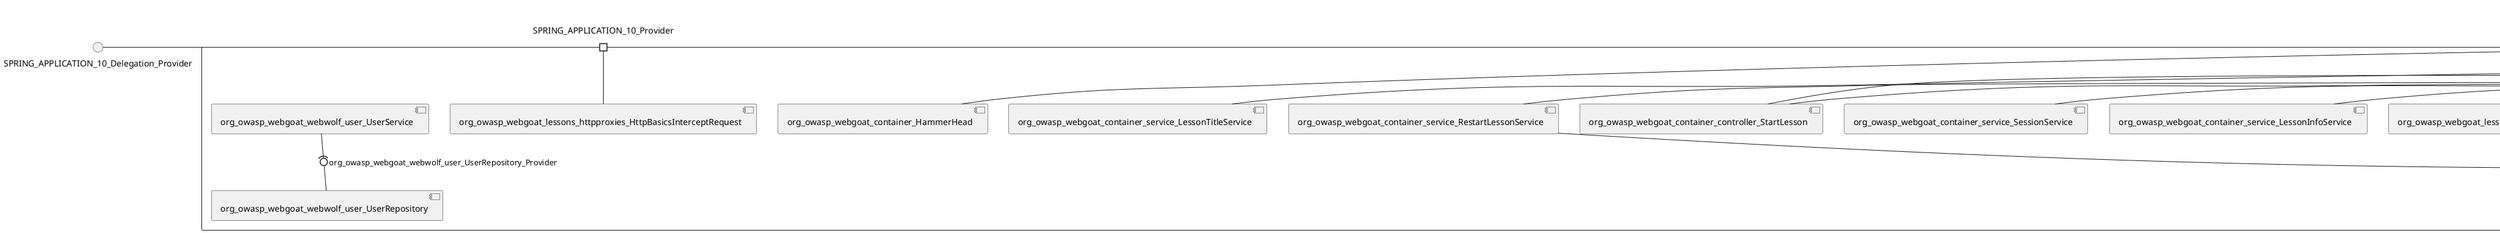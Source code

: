 @startuml
skinparam fixCircleLabelOverlapping true
skinparam componentStyle uml2
() SPRING_APPLICATION_10_Delegation_Provider
() SPRING_APPLICATION_11_Delegation_Provider
() SPRING_APPLICATION_12_Delegation_Provider
() SPRING_APPLICATION_13_Delegation_Provider
() SPRING_APPLICATION_14_Delegation_Provider
() SPRING_APPLICATION_15_Delegation_Provider
() SPRING_APPLICATION_16_Delegation_Provider
() SPRING_APPLICATION_2_Delegation_Provider
() SPRING_APPLICATION_3_Delegation_Provider
() SPRING_APPLICATION_4_Delegation_Provider
() SPRING_APPLICATION_5_Delegation_Provider
() SPRING_APPLICATION_6_Delegation_Provider
() SPRING_APPLICATION_7_Delegation_Provider
() SPRING_APPLICATION_8_Delegation_Provider
() SPRING_APPLICATION_9_Delegation_Provider
() SPRING_APPLICATION_BypassRestrictions_FieldRestrictions_POST_Delegation_Provider
() SPRING_APPLICATION_BypassRestrictions_frontendValidation_POST_Delegation_Provider
() SPRING_APPLICATION_ChromeDevTools_dummy_POST_Delegation_Provider
() SPRING_APPLICATION_ChromeDevTools_network_POST_Delegation_Provider
() SPRING_APPLICATION_CrossSiteScriptingStored_stored_xss_POST_Delegation_Provider
() SPRING_APPLICATION_CrossSiteScriptingStored_stored_xss_follow_up_POST_Delegation_Provider
() SPRING_APPLICATION_CrossSiteScripting_attack1_POST_Delegation_Provider
() SPRING_APPLICATION_CrossSiteScripting_attack3_POST_Delegation_Provider
() SPRING_APPLICATION_CrossSiteScripting_attack4_POST_Delegation_Provider
() SPRING_APPLICATION_CrossSiteScripting_attack5a_GET_Delegation_Provider
() SPRING_APPLICATION_CrossSiteScripting_attack6a_POST_Delegation_Provider
() SPRING_APPLICATION_CrossSiteScripting_dom_follow_up_POST_Delegation_Provider
() SPRING_APPLICATION_CrossSiteScripting_phone_home_xss_POST_Delegation_Provider
() SPRING_APPLICATION_CrossSiteScripting_quiz_GET_POST_Delegation_Provider
() SPRING_APPLICATION_Delegation_Provider
() SPRING_APPLICATION_GET_10_Delegation_Provider
() SPRING_APPLICATION_GET_11_Delegation_Provider
() SPRING_APPLICATION_GET_2_Delegation_Provider
() SPRING_APPLICATION_GET_3_Delegation_Provider
() SPRING_APPLICATION_GET_4_Delegation_Provider
() SPRING_APPLICATION_GET_5_Delegation_Provider
() SPRING_APPLICATION_GET_6_Delegation_Provider
() SPRING_APPLICATION_GET_7_Delegation_Provider
() SPRING_APPLICATION_GET_8_Delegation_Provider
() SPRING_APPLICATION_GET_9_Delegation_Provider
() SPRING_APPLICATION_GET_Delegation_Provider
() SPRING_APPLICATION_HtmlTampering_task_POST_Delegation_Provider
() SPRING_APPLICATION_HttpBasics_attack1_POST_Delegation_Provider
() SPRING_APPLICATION_HttpBasics_attack2_POST_Delegation_Provider
() SPRING_APPLICATION_IDOR_diff_attributes_POST_Delegation_Provider
() SPRING_APPLICATION_IDOR_login_POST_Delegation_Provider
() SPRING_APPLICATION_IDOR_profile_alt_path_POST_Delegation_Provider
() SPRING_APPLICATION_InsecureDeserialization_task_POST_Delegation_Provider
() SPRING_APPLICATION_InsecureLogin_Delegation_Provider
() SPRING_APPLICATION_JWT_decode_POST_Delegation_Provider
() SPRING_APPLICATION_JWT_jku_Delegation_Provider
() SPRING_APPLICATION_JWT_kid_Delegation_Provider
() SPRING_APPLICATION_JWT_quiz_GET_POST_Delegation_Provider
() SPRING_APPLICATION_JWT_refresh_Delegation_Provider
() SPRING_APPLICATION_JWT_secret_POST_Delegation_Provider
() SPRING_APPLICATION_JWT_votings_Delegation_Provider
() SPRING_APPLICATION_LogSpoofing_log_bleeding_POST_Delegation_Provider
() SPRING_APPLICATION_LogSpoofing_log_spoofing_POST_Delegation_Provider
() SPRING_APPLICATION_POST_10_Delegation_Provider
() SPRING_APPLICATION_POST_11_Delegation_Provider
() SPRING_APPLICATION_POST_12_Delegation_Provider
() SPRING_APPLICATION_POST_13_Delegation_Provider
() SPRING_APPLICATION_POST_14_Delegation_Provider
() SPRING_APPLICATION_POST_15_Delegation_Provider
() SPRING_APPLICATION_POST_16_Delegation_Provider
() SPRING_APPLICATION_POST_17_Delegation_Provider
() SPRING_APPLICATION_POST_18_Delegation_Provider
() SPRING_APPLICATION_POST_2_Delegation_Provider
() SPRING_APPLICATION_POST_3_Delegation_Provider
() SPRING_APPLICATION_POST_4_Delegation_Provider
() SPRING_APPLICATION_POST_5_Delegation_Provider
() SPRING_APPLICATION_POST_6_Delegation_Provider
() SPRING_APPLICATION_POST_7_Delegation_Provider
() SPRING_APPLICATION_POST_8_Delegation_Provider
() SPRING_APPLICATION_POST_9_Delegation_Provider
() SPRING_APPLICATION_POST_Delegation_Provider
() SPRING_APPLICATION_PUT_Delegation_Provider
() SPRING_APPLICATION_PasswordReset_ForgotPassword_create_password_reset_link_POST_Delegation_Provider
() SPRING_APPLICATION_PasswordReset_SecurityQuestions_POST_Delegation_Provider
() SPRING_APPLICATION_PasswordReset_reset_Delegation_Provider
() SPRING_APPLICATION_PasswordReset_simple_mail_reset_POST_Delegation_Provider
() SPRING_APPLICATION_PathTraversal_profile_picture_GET_Delegation_Provider
() SPRING_APPLICATION_PathTraversal_profile_picture_fix_GET_Delegation_Provider
() SPRING_APPLICATION_PathTraversal_profile_upload_POST_Delegation_Provider
() SPRING_APPLICATION_PathTraversal_profile_upload_fix_POST_Delegation_Provider
() SPRING_APPLICATION_PathTraversal_profile_upload_remove_user_input_POST_Delegation_Provider
() SPRING_APPLICATION_PathTraversal_random_POST_Delegation_Provider
() SPRING_APPLICATION_PathTraversal_random_picture_GET_Delegation_Provider
() SPRING_APPLICATION_PathTraversal_zip_slip_Delegation_Provider
() SPRING_APPLICATION_SSRF_task1_POST_Delegation_Provider
() SPRING_APPLICATION_SSRF_task2_POST_Delegation_Provider
() SPRING_APPLICATION_SecurePasswords_assignment_POST_Delegation_Provider
() SPRING_APPLICATION_SqlInjectionAdvanced_attack6a_POST_Delegation_Provider
() SPRING_APPLICATION_SqlInjectionAdvanced_attack6b_POST_Delegation_Provider
() SPRING_APPLICATION_SqlInjectionAdvanced_challenge_Login_POST_Delegation_Provider
() SPRING_APPLICATION_SqlInjectionAdvanced_challenge_PUT_Delegation_Provider
() SPRING_APPLICATION_SqlInjectionAdvanced_quiz_GET_POST_Delegation_Provider
() SPRING_APPLICATION_SqlInjectionMitigations_attack10a_POST_Delegation_Provider
() SPRING_APPLICATION_SqlInjectionMitigations_attack10b_POST_Delegation_Provider
() SPRING_APPLICATION_SqlInjectionMitigations_attack12a_POST_Delegation_Provider
() SPRING_APPLICATION_SqlInjectionMitigations_servers_GET_Delegation_Provider
() SPRING_APPLICATION_SqlInjection_assignment5a_POST_Delegation_Provider
() SPRING_APPLICATION_SqlInjection_assignment5b_POST_Delegation_Provider
() SPRING_APPLICATION_SqlInjection_attack10_POST_Delegation_Provider
() SPRING_APPLICATION_SqlInjection_attack2_POST_Delegation_Provider
() SPRING_APPLICATION_SqlInjection_attack3_POST_Delegation_Provider
() SPRING_APPLICATION_SqlInjection_attack4_POST_Delegation_Provider
() SPRING_APPLICATION_SqlInjection_attack5_POST_Delegation_Provider
() SPRING_APPLICATION_SqlInjection_attack8_POST_Delegation_Provider
() SPRING_APPLICATION_SqlInjection_attack9_POST_Delegation_Provider
() SPRING_APPLICATION_SqlOnlyInputValidationOnKeywords_attack_POST_Delegation_Provider
() SPRING_APPLICATION_SqlOnlyInputValidation_attack_POST_Delegation_Provider
() SPRING_APPLICATION_VulnerableComponents_attack1_POST_Delegation_Provider
() SPRING_APPLICATION_WebWolf_GET_Delegation_Provider
() SPRING_APPLICATION_WebWolf_landing_Delegation_Provider
() SPRING_APPLICATION_WebWolf_mail_Delegation_Provider
() SPRING_APPLICATION_challenge_1_POST_Delegation_Provider
() SPRING_APPLICATION_challenge_5_POST_Delegation_Provider
() SPRING_APPLICATION_challenge_7_Delegation_Provider
() SPRING_APPLICATION_challenge_8_Delegation_Provider
() SPRING_APPLICATION_challenge_logo_Delegation_Provider
() SPRING_APPLICATION_cia_quiz_GET_POST_Delegation_Provider
() SPRING_APPLICATION_clientSideFiltering_attack1_POST_Delegation_Provider
() SPRING_APPLICATION_clientSideFiltering_challenge_store_coupons_GET_Delegation_Provider
() SPRING_APPLICATION_clientSideFiltering_getItForFree_POST_Delegation_Provider
() SPRING_APPLICATION_clientSideFiltering_salaries_GET_Delegation_Provider
() SPRING_APPLICATION_crypto_encoding_basic_auth_POST_Delegation_Provider
() SPRING_APPLICATION_crypto_encoding_xor_POST_Delegation_Provider
() SPRING_APPLICATION_crypto_hashing_POST_Delegation_Provider
() SPRING_APPLICATION_crypto_secure_defaults_POST_Delegation_Provider
() SPRING_APPLICATION_crypto_signing_verify_POST_Delegation_Provider
() SPRING_APPLICATION_csrf_feedback_message_POST_Delegation_Provider
() SPRING_APPLICATION_csrf_review_POST_Delegation_Provider
() SPRING_APPLICATION_files_GET_Delegation_Provider
() SPRING_APPLICATION_fileupload_POST_Delegation_Provider
() SPRING_APPLICATION_jwt_Delegation_Provider
() SPRING_APPLICATION_landing_Delegation_Provider
() SPRING_APPLICATION_lesson_template_Delegation_Provider
() SPRING_APPLICATION_login_oauth_mvc_GET_Delegation_Provider
() SPRING_APPLICATION_mail_DELETE_GET_POST_Delegation_Provider
() SPRING_APPLICATION_register_mvc_POST_Delegation_Provider
() SPRING_APPLICATION_registration_GET_Delegation_Provider
() SPRING_APPLICATION_requests_GET_Delegation_Provider
() SPRING_APPLICATION_scoreboard_data_GET_Delegation_Provider
() SPRING_APPLICATION_server_directory_GET_Delegation_Provider
() SPRING_APPLICATION_service_debug_labels_mvc_Delegation_Provider
() SPRING_APPLICATION_service_lessonoverview_mvc_Delegation_Provider
() SPRING_APPLICATION_xxe_comments_GET_Delegation_Provider
rectangle System {
[org_owasp_webgoat_container_HammerHead] [[webgoat-webgoat.repository#_vF0ank1SEe-9r4gdn3tF-Q]]
[org_owasp_webgoat_container_WebWolfRedirect] [[webgoat-webgoat.repository#_vF0ank1SEe-9r4gdn3tF-Q]]
[org_owasp_webgoat_container_controller_StartLesson] [[webgoat-webgoat.repository#_vF0ank1SEe-9r4gdn3tF-Q]]
[org_owasp_webgoat_container_controller_Welcome] [[webgoat-webgoat.repository#_vF0ank1SEe-9r4gdn3tF-Q]]
[org_owasp_webgoat_container_i18n_PluginMessages_Provider] [[webgoat-webgoat.repository#_vF0ank1SEe-9r4gdn3tF-Q]]
[org_owasp_webgoat_container_report_ReportCardController] [[webgoat-webgoat.repository#_vF0ank1SEe-9r4gdn3tF-Q]]
[org_owasp_webgoat_container_service_EnvironmentService] [[webgoat-webgoat.repository#_vF0ank1SEe-9r4gdn3tF-Q]]
[org_owasp_webgoat_container_service_HintService] [[webgoat-webgoat.repository#_vF0ank1SEe-9r4gdn3tF-Q]]
[org_owasp_webgoat_container_service_LabelDebugService] [[webgoat-webgoat.repository#_vF0ank1SEe-9r4gdn3tF-Q]]
[org_owasp_webgoat_container_service_LabelService] [[webgoat-webgoat.repository#_vF0ank1SEe-9r4gdn3tF-Q]]
[org_owasp_webgoat_container_service_LessonInfoService] [[webgoat-webgoat.repository#_vF0ank1SEe-9r4gdn3tF-Q]]
[org_owasp_webgoat_container_service_LessonMenuService] [[webgoat-webgoat.repository#_vF0ank1SEe-9r4gdn3tF-Q]]
[org_owasp_webgoat_container_service_LessonProgressService] [[webgoat-webgoat.repository#_vF0ank1SEe-9r4gdn3tF-Q]]
[org_owasp_webgoat_container_service_LessonTitleService] [[webgoat-webgoat.repository#_vF0ank1SEe-9r4gdn3tF-Q]]
[org_owasp_webgoat_container_service_RestartLessonService] [[webgoat-webgoat.repository#_vF0ank1SEe-9r4gdn3tF-Q]]
[org_owasp_webgoat_container_service_SessionService] [[webgoat-webgoat.repository#_vF0ank1SEe-9r4gdn3tF-Q]]
[org_owasp_webgoat_container_session_UserSessionData_Provider] [[webgoat-webgoat.repository#_vF0ank1SEe-9r4gdn3tF-Q]]
[org_owasp_webgoat_container_session_WebSession_Provider] [[webgoat-webgoat.repository#_vF0ank1SEe-9r4gdn3tF-Q]]
[org_owasp_webgoat_container_users_RegistrationController] [[webgoat-webgoat.repository#_vF0ank1SEe-9r4gdn3tF-Q]]
[org_owasp_webgoat_container_users_Scoreboard] [[webgoat-webgoat.repository#_vF0ank1SEe-9r4gdn3tF-Q]]
[org_owasp_webgoat_container_users_UserProgressRepository] [[webgoat-webgoat.repository#_vF0ank1SEe-9r4gdn3tF-Q]]
[org_owasp_webgoat_container_users_UserRepository] [[webgoat-webgoat.repository#_vF0ank1SEe-9r4gdn3tF-Q]]
[org_owasp_webgoat_container_users_UserService] [[webgoat-webgoat.repository#_vF0ank1SEe-9r4gdn3tF-Q]]
[org_owasp_webgoat_lessons_authbypass_VerifyAccount] [[webgoat-webgoat.repository#_vF0ank1SEe-9r4gdn3tF-Q]]
[org_owasp_webgoat_lessons_bypassrestrictions_BypassRestrictionsFieldRestrictions] [[webgoat-webgoat.repository#_vF0ank1SEe-9r4gdn3tF-Q]]
[org_owasp_webgoat_lessons_bypassrestrictions_BypassRestrictionsFrontendValidation] [[webgoat-webgoat.repository#_vF0ank1SEe-9r4gdn3tF-Q]]
[org_owasp_webgoat_lessons_challenges_FlagController] [[webgoat-webgoat.repository#_vF0ank1SEe-9r4gdn3tF-Q]]
[org_owasp_webgoat_lessons_challenges_challenge1_Assignment1] [[webgoat-webgoat.repository#_vF0ank1SEe-9r4gdn3tF-Q]]
[org_owasp_webgoat_lessons_challenges_challenge1_ImageServlet] [[webgoat-webgoat.repository#_vF0ank1SEe-9r4gdn3tF-Q]]
[org_owasp_webgoat_lessons_challenges_challenge5_Assignment5] [[webgoat-webgoat.repository#_vF0ank1SEe-9r4gdn3tF-Q]]
[org_owasp_webgoat_lessons_challenges_challenge7_Assignment7] [[webgoat-webgoat.repository#_vF0ank1SEe-9r4gdn3tF-Q]]
[org_owasp_webgoat_lessons_challenges_challenge8_Assignment8] [[webgoat-webgoat.repository#_vF0ank1SEe-9r4gdn3tF-Q]]
[org_owasp_webgoat_lessons_chromedevtools_NetworkDummy] [[webgoat-webgoat.repository#_vF0ank1SEe-9r4gdn3tF-Q]]
[org_owasp_webgoat_lessons_chromedevtools_NetworkLesson] [[webgoat-webgoat.repository#_vF0ank1SEe-9r4gdn3tF-Q]]
[org_owasp_webgoat_lessons_cia_CIAQuiz] [[webgoat-webgoat.repository#_vF0ank1SEe-9r4gdn3tF-Q]]
[org_owasp_webgoat_lessons_clientsidefiltering_ClientSideFilteringAssignment] [[webgoat-webgoat.repository#_vF0ank1SEe-9r4gdn3tF-Q]]
[org_owasp_webgoat_lessons_clientsidefiltering_ClientSideFilteringFreeAssignment] [[webgoat-webgoat.repository#_vF0ank1SEe-9r4gdn3tF-Q]]
[org_owasp_webgoat_lessons_clientsidefiltering_Salaries] [[webgoat-webgoat.repository#_vF0ank1SEe-9r4gdn3tF-Q]]
[org_owasp_webgoat_lessons_clientsidefiltering_ShopEndpoint] [[webgoat-webgoat.repository#_vF0ank1SEe-9r4gdn3tF-Q]]
[org_owasp_webgoat_lessons_cryptography_EncodingAssignment] [[webgoat-webgoat.repository#_vF0ank1SEe-9r4gdn3tF-Q]]
[org_owasp_webgoat_lessons_cryptography_HashingAssignment] [[webgoat-webgoat.repository#_vF0ank1SEe-9r4gdn3tF-Q]]
[org_owasp_webgoat_lessons_cryptography_SecureDefaultsAssignment] [[webgoat-webgoat.repository#_vF0ank1SEe-9r4gdn3tF-Q]]
[org_owasp_webgoat_lessons_cryptography_SigningAssignment] [[webgoat-webgoat.repository#_vF0ank1SEe-9r4gdn3tF-Q]]
[org_owasp_webgoat_lessons_cryptography_XOREncodingAssignment] [[webgoat-webgoat.repository#_vF0ank1SEe-9r4gdn3tF-Q]]
[org_owasp_webgoat_lessons_csrf_CSRFConfirmFlag1] [[webgoat-webgoat.repository#_vF0ank1SEe-9r4gdn3tF-Q]]
[org_owasp_webgoat_lessons_csrf_CSRFFeedback] [[webgoat-webgoat.repository#_vF0ank1SEe-9r4gdn3tF-Q]]
[org_owasp_webgoat_lessons_csrf_CSRFGetFlag] [[webgoat-webgoat.repository#_vF0ank1SEe-9r4gdn3tF-Q]]
[org_owasp_webgoat_lessons_csrf_CSRFLogin] [[webgoat-webgoat.repository#_vF0ank1SEe-9r4gdn3tF-Q]]
[org_owasp_webgoat_lessons_csrf_ForgedReviews] [[webgoat-webgoat.repository#_vF0ank1SEe-9r4gdn3tF-Q]]
[org_owasp_webgoat_lessons_csrf_ObjectMapper_Provider] [[webgoat-webgoat.repository#_vF0ank1SEe-9r4gdn3tF-Q]]
[org_owasp_webgoat_lessons_deserialization_InsecureDeserializationTask] [[webgoat-webgoat.repository#_vF0ank1SEe-9r4gdn3tF-Q]]
[org_owasp_webgoat_lessons_hijacksession_HijackSessionAssignment] [[webgoat-webgoat.repository#_vF0ank1SEe-9r4gdn3tF-Q]]
[org_owasp_webgoat_lessons_hijacksession_cas_HijackSessionAuthenticationProvider] [[webgoat-webgoat.repository#_vF0ank1SEe-9r4gdn3tF-Q]]
[org_owasp_webgoat_lessons_htmltampering_HtmlTamperingTask] [[webgoat-webgoat.repository#_vF0ank1SEe-9r4gdn3tF-Q]]
[org_owasp_webgoat_lessons_httpbasics_HttpBasicsLesson] [[webgoat-webgoat.repository#_vF0ank1SEe-9r4gdn3tF-Q]]
[org_owasp_webgoat_lessons_httpbasics_HttpBasicsQuiz] [[webgoat-webgoat.repository#_vF0ank1SEe-9r4gdn3tF-Q]]
[org_owasp_webgoat_lessons_httpproxies_HttpBasicsInterceptRequest] [[webgoat-webgoat.repository#_vF0ank1SEe-9r4gdn3tF-Q]]
[org_owasp_webgoat_lessons_idor_IDORDiffAttributes] [[webgoat-webgoat.repository#_vF0ank1SEe-9r4gdn3tF-Q]]
[org_owasp_webgoat_lessons_idor_IDOREditOtherProfile] [[webgoat-webgoat.repository#_vF0ank1SEe-9r4gdn3tF-Q]]
[org_owasp_webgoat_lessons_idor_IDORLogin] [[webgoat-webgoat.repository#_vF0ank1SEe-9r4gdn3tF-Q]]
[org_owasp_webgoat_lessons_idor_IDORViewOtherProfile] [[webgoat-webgoat.repository#_vF0ank1SEe-9r4gdn3tF-Q]]
[org_owasp_webgoat_lessons_idor_IDORViewOwnProfile] [[webgoat-webgoat.repository#_vF0ank1SEe-9r4gdn3tF-Q]]
[org_owasp_webgoat_lessons_idor_IDORViewOwnProfileAltUrl] [[webgoat-webgoat.repository#_vF0ank1SEe-9r4gdn3tF-Q]]
[org_owasp_webgoat_lessons_insecurelogin_InsecureLoginTask] [[webgoat-webgoat.repository#_vF0ank1SEe-9r4gdn3tF-Q]]
[org_owasp_webgoat_lessons_jwt_JWTDecodeEndpoint] [[webgoat-webgoat.repository#_vF0ank1SEe-9r4gdn3tF-Q]]
[org_owasp_webgoat_lessons_jwt_JWTQuiz] [[webgoat-webgoat.repository#_vF0ank1SEe-9r4gdn3tF-Q]]
[org_owasp_webgoat_lessons_jwt_JWTRefreshEndpoint] [[webgoat-webgoat.repository#_vF0ank1SEe-9r4gdn3tF-Q]]
[org_owasp_webgoat_lessons_jwt_JWTSecretKeyEndpoint] [[webgoat-webgoat.repository#_vF0ank1SEe-9r4gdn3tF-Q]]
[org_owasp_webgoat_lessons_jwt_JWTVotesEndpoint] [[webgoat-webgoat.repository#_vF0ank1SEe-9r4gdn3tF-Q]]
[org_owasp_webgoat_lessons_jwt_claimmisuse_JWTHeaderJKUEndpoint] [[webgoat-webgoat.repository#_vF0ank1SEe-9r4gdn3tF-Q]]
[org_owasp_webgoat_lessons_jwt_claimmisuse_JWTHeaderKIDEndpoint] [[webgoat-webgoat.repository#_vF0ank1SEe-9r4gdn3tF-Q]]
[org_owasp_webgoat_lessons_lessontemplate_SampleAttack] [[webgoat-webgoat.repository#_vF0ank1SEe-9r4gdn3tF-Q]]
[org_owasp_webgoat_lessons_logging_LogBleedingTask] [[webgoat-webgoat.repository#_vF0ank1SEe-9r4gdn3tF-Q]]
[org_owasp_webgoat_lessons_logging_LogSpoofingTask] [[webgoat-webgoat.repository#_vF0ank1SEe-9r4gdn3tF-Q]]
[org_owasp_webgoat_lessons_missingac_MissingFunctionACHiddenMenus] [[webgoat-webgoat.repository#_vF0ank1SEe-9r4gdn3tF-Q]]
[org_owasp_webgoat_lessons_missingac_MissingFunctionACUsers] [[webgoat-webgoat.repository#_vF0ank1SEe-9r4gdn3tF-Q]]
[org_owasp_webgoat_lessons_missingac_MissingFunctionACYourHash] [[webgoat-webgoat.repository#_vF0ank1SEe-9r4gdn3tF-Q]]
[org_owasp_webgoat_lessons_missingac_MissingFunctionACYourHashAdmin] [[webgoat-webgoat.repository#_vF0ank1SEe-9r4gdn3tF-Q]]
[org_owasp_webgoat_lessons_passwordreset_QuestionsAssignment] [[webgoat-webgoat.repository#_vF0ank1SEe-9r4gdn3tF-Q]]
[org_owasp_webgoat_lessons_passwordreset_ResetLinkAssignment] [[webgoat-webgoat.repository#_vF0ank1SEe-9r4gdn3tF-Q]]
[org_owasp_webgoat_lessons_passwordreset_ResetLinkAssignmentForgotPassword] [[webgoat-webgoat.repository#_vF0ank1SEe-9r4gdn3tF-Q]]
[org_owasp_webgoat_lessons_passwordreset_SecurityQuestionAssignment] [[webgoat-webgoat.repository#_vF0ank1SEe-9r4gdn3tF-Q]]
[org_owasp_webgoat_lessons_passwordreset_SimpleMailAssignment] [[webgoat-webgoat.repository#_vF0ank1SEe-9r4gdn3tF-Q]]
[org_owasp_webgoat_lessons_passwordreset_TriedQuestions] [[webgoat-webgoat.repository#_vF0ank1SEe-9r4gdn3tF-Q]]
[org_owasp_webgoat_lessons_pathtraversal_ProfileUpload] [[webgoat-webgoat.repository#_vF0ank1SEe-9r4gdn3tF-Q]]
[org_owasp_webgoat_lessons_pathtraversal_ProfileUploadFix] [[webgoat-webgoat.repository#_vF0ank1SEe-9r4gdn3tF-Q]]
[org_owasp_webgoat_lessons_pathtraversal_ProfileUploadRemoveUserInput] [[webgoat-webgoat.repository#_vF0ank1SEe-9r4gdn3tF-Q]]
[org_owasp_webgoat_lessons_pathtraversal_ProfileUploadRetrieval] [[webgoat-webgoat.repository#_vF0ank1SEe-9r4gdn3tF-Q]]
[org_owasp_webgoat_lessons_pathtraversal_ProfileZipSlip] [[webgoat-webgoat.repository#_vF0ank1SEe-9r4gdn3tF-Q]]
[org_owasp_webgoat_lessons_securepasswords_SecurePasswordsAssignment] [[webgoat-webgoat.repository#_vF0ank1SEe-9r4gdn3tF-Q]]
[org_owasp_webgoat_lessons_spoofcookie_SpoofCookieAssignment] [[webgoat-webgoat.repository#_vF0ank1SEe-9r4gdn3tF-Q]]
[org_owasp_webgoat_lessons_sqlinjection_advanced_SqlInjectionChallenge] [[webgoat-webgoat.repository#_vF0ank1SEe-9r4gdn3tF-Q]]
[org_owasp_webgoat_lessons_sqlinjection_advanced_SqlInjectionChallengeLogin] [[webgoat-webgoat.repository#_vF0ank1SEe-9r4gdn3tF-Q]]
[org_owasp_webgoat_lessons_sqlinjection_advanced_SqlInjectionLesson6a] [[webgoat-webgoat.repository#_vF0ank1SEe-9r4gdn3tF-Q]]
[org_owasp_webgoat_lessons_sqlinjection_advanced_SqlInjectionLesson6b] [[webgoat-webgoat.repository#_vF0ank1SEe-9r4gdn3tF-Q]]
[org_owasp_webgoat_lessons_sqlinjection_advanced_SqlInjectionQuiz] [[webgoat-webgoat.repository#_vF0ank1SEe-9r4gdn3tF-Q]]
[org_owasp_webgoat_lessons_sqlinjection_introduction_SqlInjectionLesson10] [[webgoat-webgoat.repository#_vF0ank1SEe-9r4gdn3tF-Q]]
[org_owasp_webgoat_lessons_sqlinjection_introduction_SqlInjectionLesson2] [[webgoat-webgoat.repository#_vF0ank1SEe-9r4gdn3tF-Q]]
[org_owasp_webgoat_lessons_sqlinjection_introduction_SqlInjectionLesson3] [[webgoat-webgoat.repository#_vF0ank1SEe-9r4gdn3tF-Q]]
[org_owasp_webgoat_lessons_sqlinjection_introduction_SqlInjectionLesson4] [[webgoat-webgoat.repository#_vF0ank1SEe-9r4gdn3tF-Q]]
[org_owasp_webgoat_lessons_sqlinjection_introduction_SqlInjectionLesson5] [[webgoat-webgoat.repository#_vF0ank1SEe-9r4gdn3tF-Q]]
[org_owasp_webgoat_lessons_sqlinjection_introduction_SqlInjectionLesson5a] [[webgoat-webgoat.repository#_vF0ank1SEe-9r4gdn3tF-Q]]
[org_owasp_webgoat_lessons_sqlinjection_introduction_SqlInjectionLesson5b] [[webgoat-webgoat.repository#_vF0ank1SEe-9r4gdn3tF-Q]]
[org_owasp_webgoat_lessons_sqlinjection_introduction_SqlInjectionLesson8] [[webgoat-webgoat.repository#_vF0ank1SEe-9r4gdn3tF-Q]]
[org_owasp_webgoat_lessons_sqlinjection_introduction_SqlInjectionLesson9] [[webgoat-webgoat.repository#_vF0ank1SEe-9r4gdn3tF-Q]]
[org_owasp_webgoat_lessons_sqlinjection_mitigation_Servers] [[webgoat-webgoat.repository#_vF0ank1SEe-9r4gdn3tF-Q]]
[org_owasp_webgoat_lessons_sqlinjection_mitigation_SqlInjectionLesson10a] [[webgoat-webgoat.repository#_vF0ank1SEe-9r4gdn3tF-Q]]
[org_owasp_webgoat_lessons_sqlinjection_mitigation_SqlInjectionLesson10b] [[webgoat-webgoat.repository#_vF0ank1SEe-9r4gdn3tF-Q]]
[org_owasp_webgoat_lessons_sqlinjection_mitigation_SqlInjectionLesson13] [[webgoat-webgoat.repository#_vF0ank1SEe-9r4gdn3tF-Q]]
[org_owasp_webgoat_lessons_sqlinjection_mitigation_SqlOnlyInputValidation] [[webgoat-webgoat.repository#_vF0ank1SEe-9r4gdn3tF-Q]]
[org_owasp_webgoat_lessons_sqlinjection_mitigation_SqlOnlyInputValidationOnKeywords] [[webgoat-webgoat.repository#_vF0ank1SEe-9r4gdn3tF-Q]]
[org_owasp_webgoat_lessons_ssrf_SSRFTask1] [[webgoat-webgoat.repository#_vF0ank1SEe-9r4gdn3tF-Q]]
[org_owasp_webgoat_lessons_ssrf_SSRFTask2] [[webgoat-webgoat.repository#_vF0ank1SEe-9r4gdn3tF-Q]]
[org_owasp_webgoat_lessons_vulnerablecomponents_VulnerableComponentsLesson] [[webgoat-webgoat.repository#_vF0ank1SEe-9r4gdn3tF-Q]]
[org_owasp_webgoat_lessons_webwolfintroduction_LandingAssignment] [[webgoat-webgoat.repository#_vF0ank1SEe-9r4gdn3tF-Q]]
[org_owasp_webgoat_lessons_webwolfintroduction_MailAssignment] [[webgoat-webgoat.repository#_vF0ank1SEe-9r4gdn3tF-Q]]
[org_owasp_webgoat_lessons_xss_CrossSiteScriptingLesson1] [[webgoat-webgoat.repository#_vF0ank1SEe-9r4gdn3tF-Q]]
[org_owasp_webgoat_lessons_xss_CrossSiteScriptingLesson3] [[webgoat-webgoat.repository#_vF0ank1SEe-9r4gdn3tF-Q]]
[org_owasp_webgoat_lessons_xss_CrossSiteScriptingLesson4] [[webgoat-webgoat.repository#_vF0ank1SEe-9r4gdn3tF-Q]]
[org_owasp_webgoat_lessons_xss_CrossSiteScriptingLesson5a] [[webgoat-webgoat.repository#_vF0ank1SEe-9r4gdn3tF-Q]]
[org_owasp_webgoat_lessons_xss_CrossSiteScriptingLesson6a] [[webgoat-webgoat.repository#_vF0ank1SEe-9r4gdn3tF-Q]]
[org_owasp_webgoat_lessons_xss_CrossSiteScriptingQuiz] [[webgoat-webgoat.repository#_vF0ank1SEe-9r4gdn3tF-Q]]
[org_owasp_webgoat_lessons_xss_DOMCrossSiteScripting] [[webgoat-webgoat.repository#_vF0ank1SEe-9r4gdn3tF-Q]]
[org_owasp_webgoat_lessons_xss_DOMCrossSiteScriptingVerifier] [[webgoat-webgoat.repository#_vF0ank1SEe-9r4gdn3tF-Q]]
[org_owasp_webgoat_lessons_xss_stored_StoredCrossSiteScriptingVerifier] [[webgoat-webgoat.repository#_vF0ank1SEe-9r4gdn3tF-Q]]
[org_owasp_webgoat_lessons_xss_stored_StoredXssComments] [[webgoat-webgoat.repository#_vF0ank1SEe-9r4gdn3tF-Q]]
[org_owasp_webgoat_lessons_xxe_BlindSendFileAssignment] [[webgoat-webgoat.repository#_vF0ank1SEe-9r4gdn3tF-Q]]
[org_owasp_webgoat_lessons_xxe_CommentsCache] [[webgoat-webgoat.repository#_vF0ank1SEe-9r4gdn3tF-Q]]
[org_owasp_webgoat_lessons_xxe_CommentsEndpoint] [[webgoat-webgoat.repository#_vF0ank1SEe-9r4gdn3tF-Q]]
[org_owasp_webgoat_lessons_xxe_ContentTypeAssignment] [[webgoat-webgoat.repository#_vF0ank1SEe-9r4gdn3tF-Q]]
[org_owasp_webgoat_lessons_xxe_SimpleXXE] [[webgoat-webgoat.repository#_vF0ank1SEe-9r4gdn3tF-Q]]
[org_owasp_webgoat_webwolf_FileServer] [[webgoat-webgoat.repository#_vF0ank1SEe-9r4gdn3tF-Q]]
[org_owasp_webgoat_webwolf_jwt_JWTController] [[webgoat-webgoat.repository#_vF0ank1SEe-9r4gdn3tF-Q]]
[org_owasp_webgoat_webwolf_mailbox_MailboxController] [[webgoat-webgoat.repository#_vF0ank1SEe-9r4gdn3tF-Q]]
[org_owasp_webgoat_webwolf_mailbox_MailboxRepository] [[webgoat-webgoat.repository#_vF0ank1SEe-9r4gdn3tF-Q]]
[org_owasp_webgoat_webwolf_requests_LandingPage] [[webgoat-webgoat.repository#_vF0ank1SEe-9r4gdn3tF-Q]]
[org_owasp_webgoat_webwolf_requests_Requests] [[webgoat-webgoat.repository#_vF0ank1SEe-9r4gdn3tF-Q]]
[org_owasp_webgoat_webwolf_user_UserRepository] [[webgoat-webgoat.repository#_vF0ank1SEe-9r4gdn3tF-Q]]
[org_owasp_webgoat_webwolf_user_UserService] [[webgoat-webgoat.repository#_vF0ank1SEe-9r4gdn3tF-Q]]
port SPRING_APPLICATION_10_Provider
SPRING_APPLICATION_10_Delegation_Provider - SPRING_APPLICATION_10_Provider
SPRING_APPLICATION_10_Provider - [org_owasp_webgoat_lessons_httpproxies_HttpBasicsInterceptRequest]
port SPRING_APPLICATION_11_Provider
SPRING_APPLICATION_11_Delegation_Provider - SPRING_APPLICATION_11_Provider
SPRING_APPLICATION_11_Provider - [org_owasp_webgoat_container_HammerHead]
port SPRING_APPLICATION_12_Provider
SPRING_APPLICATION_12_Delegation_Provider - SPRING_APPLICATION_12_Provider
SPRING_APPLICATION_12_Provider - [org_owasp_webgoat_lessons_jwt_JWTSecretKeyEndpoint]
port SPRING_APPLICATION_13_Provider
SPRING_APPLICATION_13_Delegation_Provider - SPRING_APPLICATION_13_Provider
SPRING_APPLICATION_13_Provider - [org_owasp_webgoat_container_service_LessonTitleService]
port SPRING_APPLICATION_14_Provider
SPRING_APPLICATION_14_Delegation_Provider - SPRING_APPLICATION_14_Provider
SPRING_APPLICATION_14_Provider - [org_owasp_webgoat_container_controller_StartLesson]
port SPRING_APPLICATION_15_Provider
SPRING_APPLICATION_15_Delegation_Provider - SPRING_APPLICATION_15_Provider
SPRING_APPLICATION_15_Provider - [org_owasp_webgoat_lessons_xxe_SimpleXXE]
port SPRING_APPLICATION_16_Provider
SPRING_APPLICATION_16_Delegation_Provider - SPRING_APPLICATION_16_Provider
SPRING_APPLICATION_16_Provider - [org_owasp_webgoat_container_service_RestartLessonService]
port SPRING_APPLICATION_2_Provider
SPRING_APPLICATION_2_Delegation_Provider - SPRING_APPLICATION_2_Provider
SPRING_APPLICATION_2_Provider - [org_owasp_webgoat_container_service_SessionService]
port SPRING_APPLICATION_3_Provider
SPRING_APPLICATION_3_Delegation_Provider - SPRING_APPLICATION_3_Provider
SPRING_APPLICATION_3_Provider - [org_owasp_webgoat_container_controller_StartLesson]
port SPRING_APPLICATION_4_Provider
SPRING_APPLICATION_4_Delegation_Provider - SPRING_APPLICATION_4_Provider
SPRING_APPLICATION_4_Provider - [org_owasp_webgoat_lessons_cryptography_HashingAssignment]
port SPRING_APPLICATION_5_Provider
SPRING_APPLICATION_5_Delegation_Provider - SPRING_APPLICATION_5_Provider
SPRING_APPLICATION_5_Provider - [org_owasp_webgoat_container_service_LessonInfoService]
port SPRING_APPLICATION_6_Provider
SPRING_APPLICATION_6_Delegation_Provider - SPRING_APPLICATION_6_Provider
SPRING_APPLICATION_6_Provider - [org_owasp_webgoat_container_service_LabelDebugService]
port SPRING_APPLICATION_7_Provider
SPRING_APPLICATION_7_Delegation_Provider - SPRING_APPLICATION_7_Provider
SPRING_APPLICATION_7_Provider - [org_owasp_webgoat_webwolf_FileServer]
port SPRING_APPLICATION_8_Provider
SPRING_APPLICATION_8_Delegation_Provider - SPRING_APPLICATION_8_Provider
SPRING_APPLICATION_8_Provider - [org_owasp_webgoat_lessons_cryptography_HashingAssignment]
port SPRING_APPLICATION_9_Provider
SPRING_APPLICATION_9_Delegation_Provider - SPRING_APPLICATION_9_Provider
SPRING_APPLICATION_9_Provider - [org_owasp_webgoat_container_service_LessonMenuService]
port SPRING_APPLICATION_BypassRestrictions_FieldRestrictions_POST_Provider
SPRING_APPLICATION_BypassRestrictions_FieldRestrictions_POST_Delegation_Provider - SPRING_APPLICATION_BypassRestrictions_FieldRestrictions_POST_Provider
SPRING_APPLICATION_BypassRestrictions_FieldRestrictions_POST_Provider - [org_owasp_webgoat_lessons_bypassrestrictions_BypassRestrictionsFieldRestrictions]
port SPRING_APPLICATION_BypassRestrictions_frontendValidation_POST_Provider
SPRING_APPLICATION_BypassRestrictions_frontendValidation_POST_Delegation_Provider - SPRING_APPLICATION_BypassRestrictions_frontendValidation_POST_Provider
SPRING_APPLICATION_BypassRestrictions_frontendValidation_POST_Provider - [org_owasp_webgoat_lessons_bypassrestrictions_BypassRestrictionsFrontendValidation]
port SPRING_APPLICATION_ChromeDevTools_dummy_POST_Provider
SPRING_APPLICATION_ChromeDevTools_dummy_POST_Delegation_Provider - SPRING_APPLICATION_ChromeDevTools_dummy_POST_Provider
SPRING_APPLICATION_ChromeDevTools_dummy_POST_Provider - [org_owasp_webgoat_lessons_chromedevtools_NetworkDummy]
port SPRING_APPLICATION_ChromeDevTools_network_POST_Provider
SPRING_APPLICATION_ChromeDevTools_network_POST_Delegation_Provider - SPRING_APPLICATION_ChromeDevTools_network_POST_Provider
SPRING_APPLICATION_ChromeDevTools_network_POST_Provider - [org_owasp_webgoat_lessons_chromedevtools_NetworkLesson]
port SPRING_APPLICATION_CrossSiteScriptingStored_stored_xss_POST_Provider
SPRING_APPLICATION_CrossSiteScriptingStored_stored_xss_POST_Delegation_Provider - SPRING_APPLICATION_CrossSiteScriptingStored_stored_xss_POST_Provider
SPRING_APPLICATION_CrossSiteScriptingStored_stored_xss_POST_Provider - [org_owasp_webgoat_lessons_xss_stored_StoredXssComments]
port SPRING_APPLICATION_CrossSiteScriptingStored_stored_xss_follow_up_POST_Provider
SPRING_APPLICATION_CrossSiteScriptingStored_stored_xss_follow_up_POST_Delegation_Provider - SPRING_APPLICATION_CrossSiteScriptingStored_stored_xss_follow_up_POST_Provider
SPRING_APPLICATION_CrossSiteScriptingStored_stored_xss_follow_up_POST_Provider - [org_owasp_webgoat_lessons_xss_stored_StoredCrossSiteScriptingVerifier]
port SPRING_APPLICATION_CrossSiteScripting_attack1_POST_Provider
SPRING_APPLICATION_CrossSiteScripting_attack1_POST_Delegation_Provider - SPRING_APPLICATION_CrossSiteScripting_attack1_POST_Provider
SPRING_APPLICATION_CrossSiteScripting_attack1_POST_Provider - [org_owasp_webgoat_lessons_xss_CrossSiteScriptingLesson1]
port SPRING_APPLICATION_CrossSiteScripting_attack3_POST_Provider
SPRING_APPLICATION_CrossSiteScripting_attack3_POST_Delegation_Provider - SPRING_APPLICATION_CrossSiteScripting_attack3_POST_Provider
SPRING_APPLICATION_CrossSiteScripting_attack3_POST_Provider - [org_owasp_webgoat_lessons_xss_CrossSiteScriptingLesson3]
port SPRING_APPLICATION_CrossSiteScripting_attack4_POST_Provider
SPRING_APPLICATION_CrossSiteScripting_attack4_POST_Delegation_Provider - SPRING_APPLICATION_CrossSiteScripting_attack4_POST_Provider
SPRING_APPLICATION_CrossSiteScripting_attack4_POST_Provider - [org_owasp_webgoat_lessons_xss_CrossSiteScriptingLesson4]
port SPRING_APPLICATION_CrossSiteScripting_attack5a_GET_Provider
SPRING_APPLICATION_CrossSiteScripting_attack5a_GET_Delegation_Provider - SPRING_APPLICATION_CrossSiteScripting_attack5a_GET_Provider
SPRING_APPLICATION_CrossSiteScripting_attack5a_GET_Provider - [org_owasp_webgoat_lessons_xss_CrossSiteScriptingLesson5a]
port SPRING_APPLICATION_CrossSiteScripting_attack6a_POST_Provider
SPRING_APPLICATION_CrossSiteScripting_attack6a_POST_Delegation_Provider - SPRING_APPLICATION_CrossSiteScripting_attack6a_POST_Provider
SPRING_APPLICATION_CrossSiteScripting_attack6a_POST_Provider - [org_owasp_webgoat_lessons_xss_CrossSiteScriptingLesson6a]
port SPRING_APPLICATION_CrossSiteScripting_dom_follow_up_POST_Provider
SPRING_APPLICATION_CrossSiteScripting_dom_follow_up_POST_Delegation_Provider - SPRING_APPLICATION_CrossSiteScripting_dom_follow_up_POST_Provider
SPRING_APPLICATION_CrossSiteScripting_dom_follow_up_POST_Provider - [org_owasp_webgoat_lessons_xss_DOMCrossSiteScriptingVerifier]
port SPRING_APPLICATION_CrossSiteScripting_phone_home_xss_POST_Provider
SPRING_APPLICATION_CrossSiteScripting_phone_home_xss_POST_Delegation_Provider - SPRING_APPLICATION_CrossSiteScripting_phone_home_xss_POST_Provider
SPRING_APPLICATION_CrossSiteScripting_phone_home_xss_POST_Provider - [org_owasp_webgoat_lessons_xss_DOMCrossSiteScripting]
port SPRING_APPLICATION_CrossSiteScripting_quiz_GET_POST_Provider
SPRING_APPLICATION_CrossSiteScripting_quiz_GET_POST_Delegation_Provider - SPRING_APPLICATION_CrossSiteScripting_quiz_GET_POST_Provider
SPRING_APPLICATION_CrossSiteScripting_quiz_GET_POST_Provider - [org_owasp_webgoat_lessons_xss_CrossSiteScriptingQuiz]
port SPRING_APPLICATION_Provider
SPRING_APPLICATION_Delegation_Provider - SPRING_APPLICATION_Provider
SPRING_APPLICATION_Provider - [org_owasp_webgoat_lessons_cryptography_SigningAssignment]
port SPRING_APPLICATION_GET_10_Provider
SPRING_APPLICATION_GET_10_Delegation_Provider - SPRING_APPLICATION_GET_10_Provider
SPRING_APPLICATION_GET_10_Provider - [org_owasp_webgoat_lessons_csrf_ForgedReviews]
port SPRING_APPLICATION_GET_11_Provider
SPRING_APPLICATION_GET_11_Delegation_Provider - SPRING_APPLICATION_GET_11_Provider
SPRING_APPLICATION_GET_11_Provider - [org_owasp_webgoat_container_controller_Welcome]
port SPRING_APPLICATION_GET_2_Provider
SPRING_APPLICATION_GET_2_Delegation_Provider - SPRING_APPLICATION_GET_2_Provider
SPRING_APPLICATION_GET_2_Provider - [org_owasp_webgoat_lessons_cryptography_EncodingAssignment]
port SPRING_APPLICATION_GET_3_Provider
SPRING_APPLICATION_GET_3_Delegation_Provider - SPRING_APPLICATION_GET_3_Provider
SPRING_APPLICATION_GET_3_Provider - [org_owasp_webgoat_container_service_LabelService]
port SPRING_APPLICATION_GET_4_Provider
SPRING_APPLICATION_GET_4_Delegation_Provider - SPRING_APPLICATION_GET_4_Provider
SPRING_APPLICATION_GET_4_Provider - [org_owasp_webgoat_lessons_xss_stored_StoredXssComments]
port SPRING_APPLICATION_GET_5_Provider
SPRING_APPLICATION_GET_5_Delegation_Provider - SPRING_APPLICATION_GET_5_Provider
SPRING_APPLICATION_GET_5_Provider - [org_owasp_webgoat_container_report_ReportCardController]
port SPRING_APPLICATION_GET_6_Provider
SPRING_APPLICATION_GET_6_Delegation_Provider - SPRING_APPLICATION_GET_6_Provider
SPRING_APPLICATION_GET_6_Provider - [org_owasp_webgoat_container_service_HintService]
port SPRING_APPLICATION_GET_7_Provider
SPRING_APPLICATION_GET_7_Delegation_Provider - SPRING_APPLICATION_GET_7_Provider
SPRING_APPLICATION_GET_7_Provider - [org_owasp_webgoat_lessons_idor_IDORViewOtherProfile]
port SPRING_APPLICATION_GET_8_Provider
SPRING_APPLICATION_GET_8_Delegation_Provider - SPRING_APPLICATION_GET_8_Provider
SPRING_APPLICATION_GET_8_Provider - [org_owasp_webgoat_lessons_missingac_MissingFunctionACUsers]
port SPRING_APPLICATION_GET_9_Provider
SPRING_APPLICATION_GET_9_Delegation_Provider - SPRING_APPLICATION_GET_9_Provider
SPRING_APPLICATION_GET_9_Provider - [org_owasp_webgoat_lessons_spoofcookie_SpoofCookieAssignment]
port SPRING_APPLICATION_GET_Provider
SPRING_APPLICATION_GET_Delegation_Provider - SPRING_APPLICATION_GET_Provider
SPRING_APPLICATION_GET_Provider - [org_owasp_webgoat_lessons_idor_IDORViewOwnProfile]
port SPRING_APPLICATION_HtmlTampering_task_POST_Provider
SPRING_APPLICATION_HtmlTampering_task_POST_Delegation_Provider - SPRING_APPLICATION_HtmlTampering_task_POST_Provider
SPRING_APPLICATION_HtmlTampering_task_POST_Provider - [org_owasp_webgoat_lessons_htmltampering_HtmlTamperingTask]
port SPRING_APPLICATION_HttpBasics_attack1_POST_Provider
SPRING_APPLICATION_HttpBasics_attack1_POST_Delegation_Provider - SPRING_APPLICATION_HttpBasics_attack1_POST_Provider
SPRING_APPLICATION_HttpBasics_attack1_POST_Provider - [org_owasp_webgoat_lessons_httpbasics_HttpBasicsLesson]
port SPRING_APPLICATION_HttpBasics_attack2_POST_Provider
SPRING_APPLICATION_HttpBasics_attack2_POST_Delegation_Provider - SPRING_APPLICATION_HttpBasics_attack2_POST_Provider
SPRING_APPLICATION_HttpBasics_attack2_POST_Provider - [org_owasp_webgoat_lessons_httpbasics_HttpBasicsQuiz]
port SPRING_APPLICATION_IDOR_diff_attributes_POST_Provider
SPRING_APPLICATION_IDOR_diff_attributes_POST_Delegation_Provider - SPRING_APPLICATION_IDOR_diff_attributes_POST_Provider
SPRING_APPLICATION_IDOR_diff_attributes_POST_Provider - [org_owasp_webgoat_lessons_idor_IDORDiffAttributes]
port SPRING_APPLICATION_IDOR_login_POST_Provider
SPRING_APPLICATION_IDOR_login_POST_Delegation_Provider - SPRING_APPLICATION_IDOR_login_POST_Provider
SPRING_APPLICATION_IDOR_login_POST_Provider - [org_owasp_webgoat_lessons_idor_IDORLogin]
port SPRING_APPLICATION_IDOR_profile_alt_path_POST_Provider
SPRING_APPLICATION_IDOR_profile_alt_path_POST_Delegation_Provider - SPRING_APPLICATION_IDOR_profile_alt_path_POST_Provider
SPRING_APPLICATION_IDOR_profile_alt_path_POST_Provider - [org_owasp_webgoat_lessons_idor_IDORViewOwnProfileAltUrl]
port SPRING_APPLICATION_InsecureDeserialization_task_POST_Provider
SPRING_APPLICATION_InsecureDeserialization_task_POST_Delegation_Provider - SPRING_APPLICATION_InsecureDeserialization_task_POST_Provider
SPRING_APPLICATION_InsecureDeserialization_task_POST_Provider - [org_owasp_webgoat_lessons_deserialization_InsecureDeserializationTask]
port SPRING_APPLICATION_InsecureLogin_Provider
SPRING_APPLICATION_InsecureLogin_Delegation_Provider - SPRING_APPLICATION_InsecureLogin_Provider
SPRING_APPLICATION_InsecureLogin_Provider - [org_owasp_webgoat_lessons_insecurelogin_InsecureLoginTask]
port SPRING_APPLICATION_JWT_decode_POST_Provider
SPRING_APPLICATION_JWT_decode_POST_Delegation_Provider - SPRING_APPLICATION_JWT_decode_POST_Provider
SPRING_APPLICATION_JWT_decode_POST_Provider - [org_owasp_webgoat_lessons_jwt_JWTDecodeEndpoint]
port SPRING_APPLICATION_JWT_jku_Provider
SPRING_APPLICATION_JWT_jku_Delegation_Provider - SPRING_APPLICATION_JWT_jku_Provider
SPRING_APPLICATION_JWT_jku_Provider - [org_owasp_webgoat_lessons_jwt_claimmisuse_JWTHeaderJKUEndpoint]
port SPRING_APPLICATION_JWT_kid_Provider
SPRING_APPLICATION_JWT_kid_Delegation_Provider - SPRING_APPLICATION_JWT_kid_Provider
SPRING_APPLICATION_JWT_kid_Provider - [org_owasp_webgoat_lessons_jwt_claimmisuse_JWTHeaderKIDEndpoint]
port SPRING_APPLICATION_JWT_quiz_GET_POST_Provider
SPRING_APPLICATION_JWT_quiz_GET_POST_Delegation_Provider - SPRING_APPLICATION_JWT_quiz_GET_POST_Provider
SPRING_APPLICATION_JWT_quiz_GET_POST_Provider - [org_owasp_webgoat_lessons_jwt_JWTQuiz]
port SPRING_APPLICATION_JWT_refresh_Provider
SPRING_APPLICATION_JWT_refresh_Delegation_Provider - SPRING_APPLICATION_JWT_refresh_Provider
SPRING_APPLICATION_JWT_refresh_Provider - [org_owasp_webgoat_lessons_jwt_JWTRefreshEndpoint]
port SPRING_APPLICATION_JWT_secret_POST_Provider
SPRING_APPLICATION_JWT_secret_POST_Delegation_Provider - SPRING_APPLICATION_JWT_secret_POST_Provider
SPRING_APPLICATION_JWT_secret_POST_Provider - [org_owasp_webgoat_lessons_jwt_JWTSecretKeyEndpoint]
port SPRING_APPLICATION_JWT_votings_Provider
SPRING_APPLICATION_JWT_votings_Delegation_Provider - SPRING_APPLICATION_JWT_votings_Provider
SPRING_APPLICATION_JWT_votings_Provider - [org_owasp_webgoat_lessons_jwt_JWTVotesEndpoint]
port SPRING_APPLICATION_LogSpoofing_log_bleeding_POST_Provider
SPRING_APPLICATION_LogSpoofing_log_bleeding_POST_Delegation_Provider - SPRING_APPLICATION_LogSpoofing_log_bleeding_POST_Provider
SPRING_APPLICATION_LogSpoofing_log_bleeding_POST_Provider - [org_owasp_webgoat_lessons_logging_LogBleedingTask]
port SPRING_APPLICATION_LogSpoofing_log_spoofing_POST_Provider
SPRING_APPLICATION_LogSpoofing_log_spoofing_POST_Delegation_Provider - SPRING_APPLICATION_LogSpoofing_log_spoofing_POST_Provider
SPRING_APPLICATION_LogSpoofing_log_spoofing_POST_Provider - [org_owasp_webgoat_lessons_logging_LogSpoofingTask]
port SPRING_APPLICATION_POST_10_Provider
SPRING_APPLICATION_POST_10_Delegation_Provider - SPRING_APPLICATION_POST_10_Provider
SPRING_APPLICATION_POST_10_Provider - [org_owasp_webgoat_lessons_csrf_CSRFLogin]
port SPRING_APPLICATION_POST_11_Provider
SPRING_APPLICATION_POST_11_Delegation_Provider - SPRING_APPLICATION_POST_11_Provider
SPRING_APPLICATION_POST_11_Provider - [org_owasp_webgoat_lessons_challenges_FlagController]
port SPRING_APPLICATION_POST_12_Provider
SPRING_APPLICATION_POST_12_Delegation_Provider - SPRING_APPLICATION_POST_12_Provider
SPRING_APPLICATION_POST_12_Provider - [org_owasp_webgoat_lessons_csrf_CSRFGetFlag]
port SPRING_APPLICATION_POST_13_Provider
SPRING_APPLICATION_POST_13_Delegation_Provider - SPRING_APPLICATION_POST_13_Provider
SPRING_APPLICATION_POST_13_Provider - [org_owasp_webgoat_lessons_hijacksession_HijackSessionAssignment]
port SPRING_APPLICATION_POST_14_Provider
SPRING_APPLICATION_POST_14_Delegation_Provider - SPRING_APPLICATION_POST_14_Provider
SPRING_APPLICATION_POST_14_Provider - [org_owasp_webgoat_lessons_csrf_CSRFFeedback]
port SPRING_APPLICATION_POST_15_Provider
SPRING_APPLICATION_POST_15_Delegation_Provider - SPRING_APPLICATION_POST_15_Provider
SPRING_APPLICATION_POST_15_Provider - [org_owasp_webgoat_lessons_authbypass_VerifyAccount]
port SPRING_APPLICATION_POST_16_Provider
SPRING_APPLICATION_POST_16_Delegation_Provider - SPRING_APPLICATION_POST_16_Provider
SPRING_APPLICATION_POST_16_Provider - [org_owasp_webgoat_lessons_spoofcookie_SpoofCookieAssignment]
port SPRING_APPLICATION_POST_17_Provider
SPRING_APPLICATION_POST_17_Delegation_Provider - SPRING_APPLICATION_POST_17_Provider
SPRING_APPLICATION_POST_17_Provider - [org_owasp_webgoat_lessons_xxe_BlindSendFileAssignment]
port SPRING_APPLICATION_POST_18_Provider
SPRING_APPLICATION_POST_18_Delegation_Provider - SPRING_APPLICATION_POST_18_Provider
SPRING_APPLICATION_POST_18_Provider - [org_owasp_webgoat_lessons_xxe_SimpleXXE]
port SPRING_APPLICATION_POST_2_Provider
SPRING_APPLICATION_POST_2_Delegation_Provider - SPRING_APPLICATION_POST_2_Provider
SPRING_APPLICATION_POST_2_Provider - [org_owasp_webgoat_lessons_xxe_ContentTypeAssignment]
port SPRING_APPLICATION_POST_3_Provider
SPRING_APPLICATION_POST_3_Delegation_Provider - SPRING_APPLICATION_POST_3_Provider
SPRING_APPLICATION_POST_3_Provider - [org_owasp_webgoat_lessons_chromedevtools_NetworkLesson]
port SPRING_APPLICATION_POST_4_Provider
SPRING_APPLICATION_POST_4_Delegation_Provider - SPRING_APPLICATION_POST_4_Provider
SPRING_APPLICATION_POST_4_Provider - [org_owasp_webgoat_lessons_passwordreset_QuestionsAssignment]
port SPRING_APPLICATION_POST_5_Provider
SPRING_APPLICATION_POST_5_Delegation_Provider - SPRING_APPLICATION_POST_5_Provider
SPRING_APPLICATION_POST_5_Provider - [org_owasp_webgoat_lessons_missingac_MissingFunctionACYourHash]
port SPRING_APPLICATION_POST_6_Provider
SPRING_APPLICATION_POST_6_Delegation_Provider - SPRING_APPLICATION_POST_6_Provider
SPRING_APPLICATION_POST_6_Provider - [org_owasp_webgoat_lessons_missingac_MissingFunctionACHiddenMenus]
port SPRING_APPLICATION_POST_7_Provider
SPRING_APPLICATION_POST_7_Delegation_Provider - SPRING_APPLICATION_POST_7_Provider
SPRING_APPLICATION_POST_7_Provider - [org_owasp_webgoat_lessons_missingac_MissingFunctionACUsers]
port SPRING_APPLICATION_POST_8_Provider
SPRING_APPLICATION_POST_8_Delegation_Provider - SPRING_APPLICATION_POST_8_Provider
SPRING_APPLICATION_POST_8_Provider - [org_owasp_webgoat_lessons_missingac_MissingFunctionACYourHashAdmin]
port SPRING_APPLICATION_POST_9_Provider
SPRING_APPLICATION_POST_9_Delegation_Provider - SPRING_APPLICATION_POST_9_Provider
SPRING_APPLICATION_POST_9_Provider - [org_owasp_webgoat_lessons_passwordreset_SimpleMailAssignment]
port SPRING_APPLICATION_POST_Provider
SPRING_APPLICATION_POST_Delegation_Provider - SPRING_APPLICATION_POST_Provider
SPRING_APPLICATION_POST_Provider - [org_owasp_webgoat_lessons_csrf_CSRFConfirmFlag1]
port SPRING_APPLICATION_PUT_Provider
SPRING_APPLICATION_PUT_Delegation_Provider - SPRING_APPLICATION_PUT_Provider
SPRING_APPLICATION_PUT_Provider - [org_owasp_webgoat_lessons_idor_IDOREditOtherProfile]
port SPRING_APPLICATION_PasswordReset_ForgotPassword_create_password_reset_link_POST_Provider
SPRING_APPLICATION_PasswordReset_ForgotPassword_create_password_reset_link_POST_Delegation_Provider - SPRING_APPLICATION_PasswordReset_ForgotPassword_create_password_reset_link_POST_Provider
SPRING_APPLICATION_PasswordReset_ForgotPassword_create_password_reset_link_POST_Provider - [org_owasp_webgoat_lessons_passwordreset_ResetLinkAssignmentForgotPassword]
port SPRING_APPLICATION_PasswordReset_SecurityQuestions_POST_Provider
SPRING_APPLICATION_PasswordReset_SecurityQuestions_POST_Delegation_Provider - SPRING_APPLICATION_PasswordReset_SecurityQuestions_POST_Provider
SPRING_APPLICATION_PasswordReset_SecurityQuestions_POST_Provider - [org_owasp_webgoat_lessons_passwordreset_SecurityQuestionAssignment]
port SPRING_APPLICATION_PasswordReset_reset_Provider
SPRING_APPLICATION_PasswordReset_reset_Delegation_Provider - SPRING_APPLICATION_PasswordReset_reset_Provider
SPRING_APPLICATION_PasswordReset_reset_Provider - [org_owasp_webgoat_lessons_passwordreset_ResetLinkAssignment]
port SPRING_APPLICATION_PasswordReset_simple_mail_reset_POST_Provider
SPRING_APPLICATION_PasswordReset_simple_mail_reset_POST_Delegation_Provider - SPRING_APPLICATION_PasswordReset_simple_mail_reset_POST_Provider
SPRING_APPLICATION_PasswordReset_simple_mail_reset_POST_Provider - [org_owasp_webgoat_lessons_passwordreset_SimpleMailAssignment]
port SPRING_APPLICATION_PathTraversal_profile_picture_GET_Provider
SPRING_APPLICATION_PathTraversal_profile_picture_GET_Delegation_Provider - SPRING_APPLICATION_PathTraversal_profile_picture_GET_Provider
SPRING_APPLICATION_PathTraversal_profile_picture_GET_Provider - [org_owasp_webgoat_lessons_pathtraversal_ProfileUpload]
port SPRING_APPLICATION_PathTraversal_profile_picture_fix_GET_Provider
SPRING_APPLICATION_PathTraversal_profile_picture_fix_GET_Delegation_Provider - SPRING_APPLICATION_PathTraversal_profile_picture_fix_GET_Provider
SPRING_APPLICATION_PathTraversal_profile_picture_fix_GET_Provider - [org_owasp_webgoat_lessons_pathtraversal_ProfileUploadFix]
port SPRING_APPLICATION_PathTraversal_profile_upload_POST_Provider
SPRING_APPLICATION_PathTraversal_profile_upload_POST_Delegation_Provider - SPRING_APPLICATION_PathTraversal_profile_upload_POST_Provider
SPRING_APPLICATION_PathTraversal_profile_upload_POST_Provider - [org_owasp_webgoat_lessons_pathtraversal_ProfileUpload]
port SPRING_APPLICATION_PathTraversal_profile_upload_fix_POST_Provider
SPRING_APPLICATION_PathTraversal_profile_upload_fix_POST_Delegation_Provider - SPRING_APPLICATION_PathTraversal_profile_upload_fix_POST_Provider
SPRING_APPLICATION_PathTraversal_profile_upload_fix_POST_Provider - [org_owasp_webgoat_lessons_pathtraversal_ProfileUploadFix]
port SPRING_APPLICATION_PathTraversal_profile_upload_remove_user_input_POST_Provider
SPRING_APPLICATION_PathTraversal_profile_upload_remove_user_input_POST_Delegation_Provider - SPRING_APPLICATION_PathTraversal_profile_upload_remove_user_input_POST_Provider
SPRING_APPLICATION_PathTraversal_profile_upload_remove_user_input_POST_Provider - [org_owasp_webgoat_lessons_pathtraversal_ProfileUploadRemoveUserInput]
port SPRING_APPLICATION_PathTraversal_random_POST_Provider
SPRING_APPLICATION_PathTraversal_random_POST_Delegation_Provider - SPRING_APPLICATION_PathTraversal_random_POST_Provider
SPRING_APPLICATION_PathTraversal_random_POST_Provider - [org_owasp_webgoat_lessons_pathtraversal_ProfileUploadRetrieval]
port SPRING_APPLICATION_PathTraversal_random_picture_GET_Provider
SPRING_APPLICATION_PathTraversal_random_picture_GET_Delegation_Provider - SPRING_APPLICATION_PathTraversal_random_picture_GET_Provider
SPRING_APPLICATION_PathTraversal_random_picture_GET_Provider - [org_owasp_webgoat_lessons_pathtraversal_ProfileUploadRetrieval]
port SPRING_APPLICATION_PathTraversal_zip_slip_Provider
SPRING_APPLICATION_PathTraversal_zip_slip_Delegation_Provider - SPRING_APPLICATION_PathTraversal_zip_slip_Provider
SPRING_APPLICATION_PathTraversal_zip_slip_Provider - [org_owasp_webgoat_lessons_pathtraversal_ProfileZipSlip]
port SPRING_APPLICATION_SSRF_task1_POST_Provider
SPRING_APPLICATION_SSRF_task1_POST_Delegation_Provider - SPRING_APPLICATION_SSRF_task1_POST_Provider
SPRING_APPLICATION_SSRF_task1_POST_Provider - [org_owasp_webgoat_lessons_ssrf_SSRFTask1]
port SPRING_APPLICATION_SSRF_task2_POST_Provider
SPRING_APPLICATION_SSRF_task2_POST_Delegation_Provider - SPRING_APPLICATION_SSRF_task2_POST_Provider
SPRING_APPLICATION_SSRF_task2_POST_Provider - [org_owasp_webgoat_lessons_ssrf_SSRFTask2]
port SPRING_APPLICATION_SecurePasswords_assignment_POST_Provider
SPRING_APPLICATION_SecurePasswords_assignment_POST_Delegation_Provider - SPRING_APPLICATION_SecurePasswords_assignment_POST_Provider
SPRING_APPLICATION_SecurePasswords_assignment_POST_Provider - [org_owasp_webgoat_lessons_securepasswords_SecurePasswordsAssignment]
port SPRING_APPLICATION_SqlInjectionAdvanced_attack6a_POST_Provider
SPRING_APPLICATION_SqlInjectionAdvanced_attack6a_POST_Delegation_Provider - SPRING_APPLICATION_SqlInjectionAdvanced_attack6a_POST_Provider
SPRING_APPLICATION_SqlInjectionAdvanced_attack6a_POST_Provider - [org_owasp_webgoat_lessons_sqlinjection_advanced_SqlInjectionLesson6a]
port SPRING_APPLICATION_SqlInjectionAdvanced_attack6b_POST_Provider
SPRING_APPLICATION_SqlInjectionAdvanced_attack6b_POST_Delegation_Provider - SPRING_APPLICATION_SqlInjectionAdvanced_attack6b_POST_Provider
SPRING_APPLICATION_SqlInjectionAdvanced_attack6b_POST_Provider - [org_owasp_webgoat_lessons_sqlinjection_advanced_SqlInjectionLesson6b]
port SPRING_APPLICATION_SqlInjectionAdvanced_challenge_Login_POST_Provider
SPRING_APPLICATION_SqlInjectionAdvanced_challenge_Login_POST_Delegation_Provider - SPRING_APPLICATION_SqlInjectionAdvanced_challenge_Login_POST_Provider
SPRING_APPLICATION_SqlInjectionAdvanced_challenge_Login_POST_Provider - [org_owasp_webgoat_lessons_sqlinjection_advanced_SqlInjectionChallengeLogin]
port SPRING_APPLICATION_SqlInjectionAdvanced_challenge_PUT_Provider
SPRING_APPLICATION_SqlInjectionAdvanced_challenge_PUT_Delegation_Provider - SPRING_APPLICATION_SqlInjectionAdvanced_challenge_PUT_Provider
SPRING_APPLICATION_SqlInjectionAdvanced_challenge_PUT_Provider - [org_owasp_webgoat_lessons_sqlinjection_advanced_SqlInjectionChallenge]
port SPRING_APPLICATION_SqlInjectionAdvanced_quiz_GET_POST_Provider
SPRING_APPLICATION_SqlInjectionAdvanced_quiz_GET_POST_Delegation_Provider - SPRING_APPLICATION_SqlInjectionAdvanced_quiz_GET_POST_Provider
SPRING_APPLICATION_SqlInjectionAdvanced_quiz_GET_POST_Provider - [org_owasp_webgoat_lessons_sqlinjection_advanced_SqlInjectionQuiz]
port SPRING_APPLICATION_SqlInjectionMitigations_attack10a_POST_Provider
SPRING_APPLICATION_SqlInjectionMitigations_attack10a_POST_Delegation_Provider - SPRING_APPLICATION_SqlInjectionMitigations_attack10a_POST_Provider
SPRING_APPLICATION_SqlInjectionMitigations_attack10a_POST_Provider - [org_owasp_webgoat_lessons_sqlinjection_mitigation_SqlInjectionLesson10a]
port SPRING_APPLICATION_SqlInjectionMitigations_attack10b_POST_Provider
SPRING_APPLICATION_SqlInjectionMitigations_attack10b_POST_Delegation_Provider - SPRING_APPLICATION_SqlInjectionMitigations_attack10b_POST_Provider
SPRING_APPLICATION_SqlInjectionMitigations_attack10b_POST_Provider - [org_owasp_webgoat_lessons_sqlinjection_mitigation_SqlInjectionLesson10b]
port SPRING_APPLICATION_SqlInjectionMitigations_attack12a_POST_Provider
SPRING_APPLICATION_SqlInjectionMitigations_attack12a_POST_Delegation_Provider - SPRING_APPLICATION_SqlInjectionMitigations_attack12a_POST_Provider
SPRING_APPLICATION_SqlInjectionMitigations_attack12a_POST_Provider - [org_owasp_webgoat_lessons_sqlinjection_mitigation_SqlInjectionLesson13]
port SPRING_APPLICATION_SqlInjectionMitigations_servers_GET_Provider
SPRING_APPLICATION_SqlInjectionMitigations_servers_GET_Delegation_Provider - SPRING_APPLICATION_SqlInjectionMitigations_servers_GET_Provider
SPRING_APPLICATION_SqlInjectionMitigations_servers_GET_Provider - [org_owasp_webgoat_lessons_sqlinjection_mitigation_Servers]
port SPRING_APPLICATION_SqlInjection_assignment5a_POST_Provider
SPRING_APPLICATION_SqlInjection_assignment5a_POST_Delegation_Provider - SPRING_APPLICATION_SqlInjection_assignment5a_POST_Provider
SPRING_APPLICATION_SqlInjection_assignment5a_POST_Provider - [org_owasp_webgoat_lessons_sqlinjection_introduction_SqlInjectionLesson5a]
port SPRING_APPLICATION_SqlInjection_assignment5b_POST_Provider
SPRING_APPLICATION_SqlInjection_assignment5b_POST_Delegation_Provider - SPRING_APPLICATION_SqlInjection_assignment5b_POST_Provider
SPRING_APPLICATION_SqlInjection_assignment5b_POST_Provider - [org_owasp_webgoat_lessons_sqlinjection_introduction_SqlInjectionLesson5b]
port SPRING_APPLICATION_SqlInjection_attack10_POST_Provider
SPRING_APPLICATION_SqlInjection_attack10_POST_Delegation_Provider - SPRING_APPLICATION_SqlInjection_attack10_POST_Provider
SPRING_APPLICATION_SqlInjection_attack10_POST_Provider - [org_owasp_webgoat_lessons_sqlinjection_introduction_SqlInjectionLesson10]
port SPRING_APPLICATION_SqlInjection_attack2_POST_Provider
SPRING_APPLICATION_SqlInjection_attack2_POST_Delegation_Provider - SPRING_APPLICATION_SqlInjection_attack2_POST_Provider
SPRING_APPLICATION_SqlInjection_attack2_POST_Provider - [org_owasp_webgoat_lessons_sqlinjection_introduction_SqlInjectionLesson2]
port SPRING_APPLICATION_SqlInjection_attack3_POST_Provider
SPRING_APPLICATION_SqlInjection_attack3_POST_Delegation_Provider - SPRING_APPLICATION_SqlInjection_attack3_POST_Provider
SPRING_APPLICATION_SqlInjection_attack3_POST_Provider - [org_owasp_webgoat_lessons_sqlinjection_introduction_SqlInjectionLesson3]
port SPRING_APPLICATION_SqlInjection_attack4_POST_Provider
SPRING_APPLICATION_SqlInjection_attack4_POST_Delegation_Provider - SPRING_APPLICATION_SqlInjection_attack4_POST_Provider
SPRING_APPLICATION_SqlInjection_attack4_POST_Provider - [org_owasp_webgoat_lessons_sqlinjection_introduction_SqlInjectionLesson4]
port SPRING_APPLICATION_SqlInjection_attack5_POST_Provider
SPRING_APPLICATION_SqlInjection_attack5_POST_Delegation_Provider - SPRING_APPLICATION_SqlInjection_attack5_POST_Provider
SPRING_APPLICATION_SqlInjection_attack5_POST_Provider - [org_owasp_webgoat_lessons_sqlinjection_introduction_SqlInjectionLesson5]
port SPRING_APPLICATION_SqlInjection_attack8_POST_Provider
SPRING_APPLICATION_SqlInjection_attack8_POST_Delegation_Provider - SPRING_APPLICATION_SqlInjection_attack8_POST_Provider
SPRING_APPLICATION_SqlInjection_attack8_POST_Provider - [org_owasp_webgoat_lessons_sqlinjection_introduction_SqlInjectionLesson8]
port SPRING_APPLICATION_SqlInjection_attack9_POST_Provider
SPRING_APPLICATION_SqlInjection_attack9_POST_Delegation_Provider - SPRING_APPLICATION_SqlInjection_attack9_POST_Provider
SPRING_APPLICATION_SqlInjection_attack9_POST_Provider - [org_owasp_webgoat_lessons_sqlinjection_introduction_SqlInjectionLesson9]
port SPRING_APPLICATION_SqlOnlyInputValidationOnKeywords_attack_POST_Provider
SPRING_APPLICATION_SqlOnlyInputValidationOnKeywords_attack_POST_Delegation_Provider - SPRING_APPLICATION_SqlOnlyInputValidationOnKeywords_attack_POST_Provider
SPRING_APPLICATION_SqlOnlyInputValidationOnKeywords_attack_POST_Provider - [org_owasp_webgoat_lessons_sqlinjection_mitigation_SqlOnlyInputValidationOnKeywords]
port SPRING_APPLICATION_SqlOnlyInputValidation_attack_POST_Provider
SPRING_APPLICATION_SqlOnlyInputValidation_attack_POST_Delegation_Provider - SPRING_APPLICATION_SqlOnlyInputValidation_attack_POST_Provider
SPRING_APPLICATION_SqlOnlyInputValidation_attack_POST_Provider - [org_owasp_webgoat_lessons_sqlinjection_mitigation_SqlOnlyInputValidation]
port SPRING_APPLICATION_VulnerableComponents_attack1_POST_Provider
SPRING_APPLICATION_VulnerableComponents_attack1_POST_Delegation_Provider - SPRING_APPLICATION_VulnerableComponents_attack1_POST_Provider
SPRING_APPLICATION_VulnerableComponents_attack1_POST_Provider - [org_owasp_webgoat_lessons_vulnerablecomponents_VulnerableComponentsLesson]
port SPRING_APPLICATION_WebWolf_GET_Provider
SPRING_APPLICATION_WebWolf_GET_Delegation_Provider - SPRING_APPLICATION_WebWolf_GET_Provider
SPRING_APPLICATION_WebWolf_GET_Provider - [org_owasp_webgoat_container_WebWolfRedirect]
port SPRING_APPLICATION_WebWolf_landing_Provider
SPRING_APPLICATION_WebWolf_landing_Delegation_Provider - SPRING_APPLICATION_WebWolf_landing_Provider
SPRING_APPLICATION_WebWolf_landing_Provider - [org_owasp_webgoat_lessons_webwolfintroduction_LandingAssignment]
port SPRING_APPLICATION_WebWolf_mail_Provider
SPRING_APPLICATION_WebWolf_mail_Delegation_Provider - SPRING_APPLICATION_WebWolf_mail_Provider
SPRING_APPLICATION_WebWolf_mail_Provider - [org_owasp_webgoat_lessons_webwolfintroduction_MailAssignment]
port SPRING_APPLICATION_challenge_1_POST_Provider
SPRING_APPLICATION_challenge_1_POST_Delegation_Provider - SPRING_APPLICATION_challenge_1_POST_Provider
SPRING_APPLICATION_challenge_1_POST_Provider - [org_owasp_webgoat_lessons_challenges_challenge1_Assignment1]
port SPRING_APPLICATION_challenge_5_POST_Provider
SPRING_APPLICATION_challenge_5_POST_Delegation_Provider - SPRING_APPLICATION_challenge_5_POST_Provider
SPRING_APPLICATION_challenge_5_POST_Provider - [org_owasp_webgoat_lessons_challenges_challenge5_Assignment5]
port SPRING_APPLICATION_challenge_7_Provider
SPRING_APPLICATION_challenge_7_Delegation_Provider - SPRING_APPLICATION_challenge_7_Provider
SPRING_APPLICATION_challenge_7_Provider - [org_owasp_webgoat_lessons_challenges_challenge7_Assignment7]
port SPRING_APPLICATION_challenge_8_Provider
SPRING_APPLICATION_challenge_8_Delegation_Provider - SPRING_APPLICATION_challenge_8_Provider
SPRING_APPLICATION_challenge_8_Provider - [org_owasp_webgoat_lessons_challenges_challenge8_Assignment8]
port SPRING_APPLICATION_challenge_logo_Provider
SPRING_APPLICATION_challenge_logo_Delegation_Provider - SPRING_APPLICATION_challenge_logo_Provider
SPRING_APPLICATION_challenge_logo_Provider - [org_owasp_webgoat_lessons_challenges_challenge1_ImageServlet]
port SPRING_APPLICATION_cia_quiz_GET_POST_Provider
SPRING_APPLICATION_cia_quiz_GET_POST_Delegation_Provider - SPRING_APPLICATION_cia_quiz_GET_POST_Provider
SPRING_APPLICATION_cia_quiz_GET_POST_Provider - [org_owasp_webgoat_lessons_cia_CIAQuiz]
port SPRING_APPLICATION_clientSideFiltering_attack1_POST_Provider
SPRING_APPLICATION_clientSideFiltering_attack1_POST_Delegation_Provider - SPRING_APPLICATION_clientSideFiltering_attack1_POST_Provider
SPRING_APPLICATION_clientSideFiltering_attack1_POST_Provider - [org_owasp_webgoat_lessons_clientsidefiltering_ClientSideFilteringAssignment]
port SPRING_APPLICATION_clientSideFiltering_challenge_store_coupons_GET_Provider
SPRING_APPLICATION_clientSideFiltering_challenge_store_coupons_GET_Delegation_Provider - SPRING_APPLICATION_clientSideFiltering_challenge_store_coupons_GET_Provider
SPRING_APPLICATION_clientSideFiltering_challenge_store_coupons_GET_Provider - [org_owasp_webgoat_lessons_clientsidefiltering_ShopEndpoint]
port SPRING_APPLICATION_clientSideFiltering_getItForFree_POST_Provider
SPRING_APPLICATION_clientSideFiltering_getItForFree_POST_Delegation_Provider - SPRING_APPLICATION_clientSideFiltering_getItForFree_POST_Provider
SPRING_APPLICATION_clientSideFiltering_getItForFree_POST_Provider - [org_owasp_webgoat_lessons_clientsidefiltering_ClientSideFilteringFreeAssignment]
port SPRING_APPLICATION_clientSideFiltering_salaries_GET_Provider
SPRING_APPLICATION_clientSideFiltering_salaries_GET_Delegation_Provider - SPRING_APPLICATION_clientSideFiltering_salaries_GET_Provider
SPRING_APPLICATION_clientSideFiltering_salaries_GET_Provider - [org_owasp_webgoat_lessons_clientsidefiltering_Salaries]
port SPRING_APPLICATION_crypto_encoding_basic_auth_POST_Provider
SPRING_APPLICATION_crypto_encoding_basic_auth_POST_Delegation_Provider - SPRING_APPLICATION_crypto_encoding_basic_auth_POST_Provider
SPRING_APPLICATION_crypto_encoding_basic_auth_POST_Provider - [org_owasp_webgoat_lessons_cryptography_EncodingAssignment]
port SPRING_APPLICATION_crypto_encoding_xor_POST_Provider
SPRING_APPLICATION_crypto_encoding_xor_POST_Delegation_Provider - SPRING_APPLICATION_crypto_encoding_xor_POST_Provider
SPRING_APPLICATION_crypto_encoding_xor_POST_Provider - [org_owasp_webgoat_lessons_cryptography_XOREncodingAssignment]
port SPRING_APPLICATION_crypto_hashing_POST_Provider
SPRING_APPLICATION_crypto_hashing_POST_Delegation_Provider - SPRING_APPLICATION_crypto_hashing_POST_Provider
SPRING_APPLICATION_crypto_hashing_POST_Provider - [org_owasp_webgoat_lessons_cryptography_HashingAssignment]
port SPRING_APPLICATION_crypto_secure_defaults_POST_Provider
SPRING_APPLICATION_crypto_secure_defaults_POST_Delegation_Provider - SPRING_APPLICATION_crypto_secure_defaults_POST_Provider
SPRING_APPLICATION_crypto_secure_defaults_POST_Provider - [org_owasp_webgoat_lessons_cryptography_SecureDefaultsAssignment]
port SPRING_APPLICATION_crypto_signing_verify_POST_Provider
SPRING_APPLICATION_crypto_signing_verify_POST_Delegation_Provider - SPRING_APPLICATION_crypto_signing_verify_POST_Provider
SPRING_APPLICATION_crypto_signing_verify_POST_Provider - [org_owasp_webgoat_lessons_cryptography_SigningAssignment]
port SPRING_APPLICATION_csrf_feedback_message_POST_Provider
SPRING_APPLICATION_csrf_feedback_message_POST_Delegation_Provider - SPRING_APPLICATION_csrf_feedback_message_POST_Provider
SPRING_APPLICATION_csrf_feedback_message_POST_Provider - [org_owasp_webgoat_lessons_csrf_CSRFFeedback]
port SPRING_APPLICATION_csrf_review_POST_Provider
SPRING_APPLICATION_csrf_review_POST_Delegation_Provider - SPRING_APPLICATION_csrf_review_POST_Provider
SPRING_APPLICATION_csrf_review_POST_Provider - [org_owasp_webgoat_lessons_csrf_ForgedReviews]
port SPRING_APPLICATION_files_GET_Provider
SPRING_APPLICATION_files_GET_Delegation_Provider - SPRING_APPLICATION_files_GET_Provider
SPRING_APPLICATION_files_GET_Provider - [org_owasp_webgoat_webwolf_FileServer]
port SPRING_APPLICATION_fileupload_POST_Provider
SPRING_APPLICATION_fileupload_POST_Delegation_Provider - SPRING_APPLICATION_fileupload_POST_Provider
SPRING_APPLICATION_fileupload_POST_Provider - [org_owasp_webgoat_webwolf_FileServer]
port SPRING_APPLICATION_jwt_Provider
SPRING_APPLICATION_jwt_Delegation_Provider - SPRING_APPLICATION_jwt_Provider
SPRING_APPLICATION_jwt_Provider - [org_owasp_webgoat_webwolf_jwt_JWTController]
port SPRING_APPLICATION_landing_Provider
SPRING_APPLICATION_landing_Delegation_Provider - SPRING_APPLICATION_landing_Provider
SPRING_APPLICATION_landing_Provider - [org_owasp_webgoat_webwolf_requests_LandingPage]
port SPRING_APPLICATION_lesson_template_Provider
SPRING_APPLICATION_lesson_template_Delegation_Provider - SPRING_APPLICATION_lesson_template_Provider
SPRING_APPLICATION_lesson_template_Provider - [org_owasp_webgoat_lessons_lessontemplate_SampleAttack]
port SPRING_APPLICATION_login_oauth_mvc_GET_Provider
SPRING_APPLICATION_login_oauth_mvc_GET_Delegation_Provider - SPRING_APPLICATION_login_oauth_mvc_GET_Provider
SPRING_APPLICATION_login_oauth_mvc_GET_Provider - [org_owasp_webgoat_container_users_RegistrationController]
port SPRING_APPLICATION_mail_DELETE_GET_POST_Provider
SPRING_APPLICATION_mail_DELETE_GET_POST_Delegation_Provider - SPRING_APPLICATION_mail_DELETE_GET_POST_Provider
SPRING_APPLICATION_mail_DELETE_GET_POST_Provider - [org_owasp_webgoat_webwolf_mailbox_MailboxController]
port SPRING_APPLICATION_register_mvc_POST_Provider
SPRING_APPLICATION_register_mvc_POST_Delegation_Provider - SPRING_APPLICATION_register_mvc_POST_Provider
SPRING_APPLICATION_register_mvc_POST_Provider - [org_owasp_webgoat_container_users_RegistrationController]
port SPRING_APPLICATION_registration_GET_Provider
SPRING_APPLICATION_registration_GET_Delegation_Provider - SPRING_APPLICATION_registration_GET_Provider
SPRING_APPLICATION_registration_GET_Provider - [org_owasp_webgoat_container_users_RegistrationController]
port SPRING_APPLICATION_requests_GET_Provider
SPRING_APPLICATION_requests_GET_Delegation_Provider - SPRING_APPLICATION_requests_GET_Provider
SPRING_APPLICATION_requests_GET_Provider - [org_owasp_webgoat_webwolf_requests_Requests]
port SPRING_APPLICATION_scoreboard_data_GET_Provider
SPRING_APPLICATION_scoreboard_data_GET_Delegation_Provider - SPRING_APPLICATION_scoreboard_data_GET_Provider
SPRING_APPLICATION_scoreboard_data_GET_Provider - [org_owasp_webgoat_container_users_Scoreboard]
port SPRING_APPLICATION_server_directory_GET_Provider
SPRING_APPLICATION_server_directory_GET_Delegation_Provider - SPRING_APPLICATION_server_directory_GET_Provider
SPRING_APPLICATION_server_directory_GET_Provider - [org_owasp_webgoat_container_service_EnvironmentService]
port SPRING_APPLICATION_service_debug_labels_mvc_Provider
SPRING_APPLICATION_service_debug_labels_mvc_Delegation_Provider - SPRING_APPLICATION_service_debug_labels_mvc_Provider
SPRING_APPLICATION_service_debug_labels_mvc_Provider - [org_owasp_webgoat_container_service_LabelDebugService]
port SPRING_APPLICATION_service_lessonoverview_mvc_Provider
SPRING_APPLICATION_service_lessonoverview_mvc_Delegation_Provider - SPRING_APPLICATION_service_lessonoverview_mvc_Provider
SPRING_APPLICATION_service_lessonoverview_mvc_Provider - [org_owasp_webgoat_container_service_LessonProgressService]
port SPRING_APPLICATION_xxe_comments_GET_Provider
SPRING_APPLICATION_xxe_comments_GET_Delegation_Provider - SPRING_APPLICATION_xxe_comments_GET_Provider
SPRING_APPLICATION_xxe_comments_GET_Provider - [org_owasp_webgoat_lessons_xxe_CommentsEndpoint]
[org_owasp_webgoat_lessons_csrf_CSRFGetFlag] -(0- [org_owasp_webgoat_container_i18n_PluginMessages_Provider] : org_owasp_webgoat_container_i18n_PluginMessages_Provider
[org_owasp_webgoat_lessons_lessontemplate_SampleAttack] -(0- [org_owasp_webgoat_container_session_UserSessionData_Provider] : org_owasp_webgoat_container_session_UserSessionData_Provider
[org_owasp_webgoat_lessons_xss_CrossSiteScriptingLesson5a] -(0- [org_owasp_webgoat_container_session_UserSessionData_Provider] : org_owasp_webgoat_container_session_UserSessionData_Provider
[org_owasp_webgoat_lessons_csrf_CSRFConfirmFlag1] -(0- [org_owasp_webgoat_container_session_UserSessionData_Provider] : org_owasp_webgoat_container_session_UserSessionData_Provider
[org_owasp_webgoat_lessons_csrf_CSRFFeedback] -(0- [org_owasp_webgoat_container_session_UserSessionData_Provider] : org_owasp_webgoat_container_session_UserSessionData_Provider
[org_owasp_webgoat_lessons_idor_IDORViewOwnProfileAltUrl] -(0- [org_owasp_webgoat_container_session_UserSessionData_Provider] : org_owasp_webgoat_container_session_UserSessionData_Provider
[org_owasp_webgoat_lessons_idor_IDORViewOtherProfile] -(0- [org_owasp_webgoat_container_session_UserSessionData_Provider] : org_owasp_webgoat_container_session_UserSessionData_Provider
[org_owasp_webgoat_lessons_xss_CrossSiteScriptingLesson6a] -(0- [org_owasp_webgoat_container_session_UserSessionData_Provider] : org_owasp_webgoat_container_session_UserSessionData_Provider
[org_owasp_webgoat_lessons_idor_IDORViewOwnProfile] -(0- [org_owasp_webgoat_container_session_UserSessionData_Provider] : org_owasp_webgoat_container_session_UserSessionData_Provider
[org_owasp_webgoat_lessons_csrf_CSRFGetFlag] -(0- [org_owasp_webgoat_container_session_UserSessionData_Provider] : org_owasp_webgoat_container_session_UserSessionData_Provider
[org_owasp_webgoat_lessons_authbypass_VerifyAccount] -(0- [org_owasp_webgoat_container_session_UserSessionData_Provider] : org_owasp_webgoat_container_session_UserSessionData_Provider
[org_owasp_webgoat_lessons_idor_IDOREditOtherProfile] -(0- [org_owasp_webgoat_container_session_UserSessionData_Provider] : org_owasp_webgoat_container_session_UserSessionData_Provider
[org_owasp_webgoat_lessons_xxe_ContentTypeAssignment] -(0- [org_owasp_webgoat_container_session_WebSession_Provider] : org_owasp_webgoat_container_session_WebSession_Provider
[org_owasp_webgoat_lessons_xss_stored_StoredXssComments] -(0- [org_owasp_webgoat_container_session_WebSession_Provider] : org_owasp_webgoat_container_session_WebSession_Provider
[org_owasp_webgoat_lessons_authbypass_VerifyAccount] -(0- [org_owasp_webgoat_container_session_WebSession_Provider] : org_owasp_webgoat_container_session_WebSession_Provider
[org_owasp_webgoat_lessons_csrf_ForgedReviews] -(0- [org_owasp_webgoat_container_session_WebSession_Provider] : org_owasp_webgoat_container_session_WebSession_Provider
[org_owasp_webgoat_container_report_ReportCardController] -(0- [org_owasp_webgoat_container_users_UserProgressRepository] : org_owasp_webgoat_container_users_UserProgressRepository_Provider
[org_owasp_webgoat_container_users_Scoreboard] -(0- [org_owasp_webgoat_container_users_UserProgressRepository] : org_owasp_webgoat_container_users_UserProgressRepository_Provider
[org_owasp_webgoat_container_service_LessonMenuService] -(0- [org_owasp_webgoat_container_users_UserProgressRepository] : org_owasp_webgoat_container_users_UserProgressRepository_Provider
[org_owasp_webgoat_lessons_csrf_CSRFLogin] -(0- [org_owasp_webgoat_container_users_UserProgressRepository] : org_owasp_webgoat_container_users_UserProgressRepository_Provider
[org_owasp_webgoat_container_users_UserService] -(0- [org_owasp_webgoat_container_users_UserProgressRepository] : org_owasp_webgoat_container_users_UserProgressRepository_Provider
[org_owasp_webgoat_container_service_LessonProgressService] -(0- [org_owasp_webgoat_container_users_UserProgressRepository] : org_owasp_webgoat_container_users_UserProgressRepository_Provider
[org_owasp_webgoat_container_service_RestartLessonService] -(0- [org_owasp_webgoat_container_users_UserProgressRepository] : org_owasp_webgoat_container_users_UserProgressRepository_Provider
[org_owasp_webgoat_container_users_Scoreboard] -(0- [org_owasp_webgoat_container_users_UserRepository] : org_owasp_webgoat_container_users_UserRepository_Provider
[org_owasp_webgoat_container_users_UserService] -(0- [org_owasp_webgoat_container_users_UserRepository] : org_owasp_webgoat_container_users_UserRepository_Provider
[org_owasp_webgoat_lessons_csrf_CSRFFeedback] -(0- [org_owasp_webgoat_lessons_csrf_ObjectMapper_Provider] : org_owasp_webgoat_lessons_csrf_ObjectMapper_Provider
[org_owasp_webgoat_lessons_hijacksession_HijackSessionAssignment] -(0- [org_owasp_webgoat_lessons_hijacksession_cas_HijackSessionAuthenticationProvider] : org_owasp_webgoat_lessons_hijacksession_cas_HijackSessionAuthenticationProvider_Provider
[org_owasp_webgoat_lessons_passwordreset_SecurityQuestionAssignment] -(0- [org_owasp_webgoat_lessons_passwordreset_TriedQuestions] : org_owasp_webgoat_lessons_passwordreset_TriedQuestions_Provider
[org_owasp_webgoat_lessons_xxe_SimpleXXE] -(0- [org_owasp_webgoat_lessons_xxe_CommentsCache] : org_owasp_webgoat_lessons_xxe_CommentsCache_Provider
[org_owasp_webgoat_lessons_xxe_ContentTypeAssignment] -(0- [org_owasp_webgoat_lessons_xxe_CommentsCache] : org_owasp_webgoat_lessons_xxe_CommentsCache_Provider
[org_owasp_webgoat_webwolf_mailbox_MailboxController] -(0- [org_owasp_webgoat_webwolf_mailbox_MailboxRepository] : org_owasp_webgoat_webwolf_mailbox_MailboxRepository_Provider
[org_owasp_webgoat_webwolf_user_UserService] -(0- [org_owasp_webgoat_webwolf_user_UserRepository] : org_owasp_webgoat_webwolf_user_UserRepository_Provider
}

@enduml
